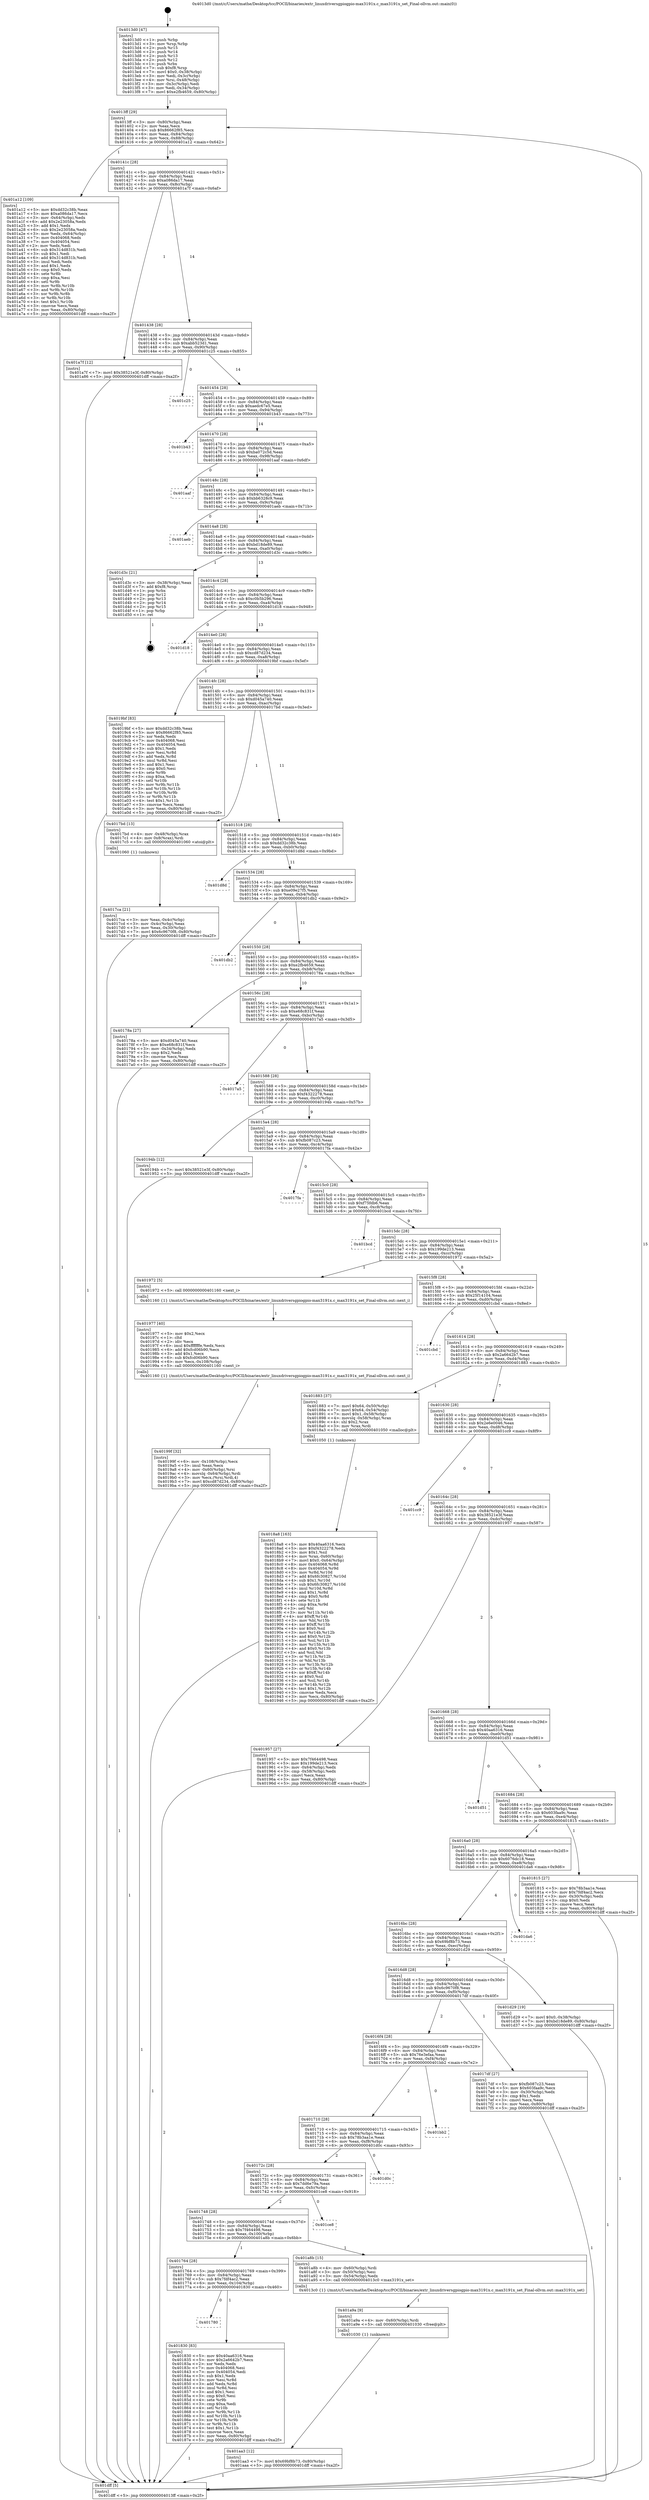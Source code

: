 digraph "0x4013d0" {
  label = "0x4013d0 (/mnt/c/Users/mathe/Desktop/tcc/POCII/binaries/extr_linuxdriversgpiogpio-max3191x.c_max3191x_set_Final-ollvm.out::main(0))"
  labelloc = "t"
  node[shape=record]

  Entry [label="",width=0.3,height=0.3,shape=circle,fillcolor=black,style=filled]
  "0x4013ff" [label="{
     0x4013ff [29]\l
     | [instrs]\l
     &nbsp;&nbsp;0x4013ff \<+3\>: mov -0x80(%rbp),%eax\l
     &nbsp;&nbsp;0x401402 \<+2\>: mov %eax,%ecx\l
     &nbsp;&nbsp;0x401404 \<+6\>: sub $0x86662f85,%ecx\l
     &nbsp;&nbsp;0x40140a \<+6\>: mov %eax,-0x84(%rbp)\l
     &nbsp;&nbsp;0x401410 \<+6\>: mov %ecx,-0x88(%rbp)\l
     &nbsp;&nbsp;0x401416 \<+6\>: je 0000000000401a12 \<main+0x642\>\l
  }"]
  "0x401a12" [label="{
     0x401a12 [109]\l
     | [instrs]\l
     &nbsp;&nbsp;0x401a12 \<+5\>: mov $0xdd32c38b,%eax\l
     &nbsp;&nbsp;0x401a17 \<+5\>: mov $0xa086da17,%ecx\l
     &nbsp;&nbsp;0x401a1c \<+3\>: mov -0x64(%rbp),%edx\l
     &nbsp;&nbsp;0x401a1f \<+6\>: add $0x2e23058a,%edx\l
     &nbsp;&nbsp;0x401a25 \<+3\>: add $0x1,%edx\l
     &nbsp;&nbsp;0x401a28 \<+6\>: sub $0x2e23058a,%edx\l
     &nbsp;&nbsp;0x401a2e \<+3\>: mov %edx,-0x64(%rbp)\l
     &nbsp;&nbsp;0x401a31 \<+7\>: mov 0x404068,%edx\l
     &nbsp;&nbsp;0x401a38 \<+7\>: mov 0x404054,%esi\l
     &nbsp;&nbsp;0x401a3f \<+2\>: mov %edx,%edi\l
     &nbsp;&nbsp;0x401a41 \<+6\>: sub $0x314d831b,%edi\l
     &nbsp;&nbsp;0x401a47 \<+3\>: sub $0x1,%edi\l
     &nbsp;&nbsp;0x401a4a \<+6\>: add $0x314d831b,%edi\l
     &nbsp;&nbsp;0x401a50 \<+3\>: imul %edi,%edx\l
     &nbsp;&nbsp;0x401a53 \<+3\>: and $0x1,%edx\l
     &nbsp;&nbsp;0x401a56 \<+3\>: cmp $0x0,%edx\l
     &nbsp;&nbsp;0x401a59 \<+4\>: sete %r8b\l
     &nbsp;&nbsp;0x401a5d \<+3\>: cmp $0xa,%esi\l
     &nbsp;&nbsp;0x401a60 \<+4\>: setl %r9b\l
     &nbsp;&nbsp;0x401a64 \<+3\>: mov %r8b,%r10b\l
     &nbsp;&nbsp;0x401a67 \<+3\>: and %r9b,%r10b\l
     &nbsp;&nbsp;0x401a6a \<+3\>: xor %r9b,%r8b\l
     &nbsp;&nbsp;0x401a6d \<+3\>: or %r8b,%r10b\l
     &nbsp;&nbsp;0x401a70 \<+4\>: test $0x1,%r10b\l
     &nbsp;&nbsp;0x401a74 \<+3\>: cmovne %ecx,%eax\l
     &nbsp;&nbsp;0x401a77 \<+3\>: mov %eax,-0x80(%rbp)\l
     &nbsp;&nbsp;0x401a7a \<+5\>: jmp 0000000000401dff \<main+0xa2f\>\l
  }"]
  "0x40141c" [label="{
     0x40141c [28]\l
     | [instrs]\l
     &nbsp;&nbsp;0x40141c \<+5\>: jmp 0000000000401421 \<main+0x51\>\l
     &nbsp;&nbsp;0x401421 \<+6\>: mov -0x84(%rbp),%eax\l
     &nbsp;&nbsp;0x401427 \<+5\>: sub $0xa086da17,%eax\l
     &nbsp;&nbsp;0x40142c \<+6\>: mov %eax,-0x8c(%rbp)\l
     &nbsp;&nbsp;0x401432 \<+6\>: je 0000000000401a7f \<main+0x6af\>\l
  }"]
  Exit [label="",width=0.3,height=0.3,shape=circle,fillcolor=black,style=filled,peripheries=2]
  "0x401a7f" [label="{
     0x401a7f [12]\l
     | [instrs]\l
     &nbsp;&nbsp;0x401a7f \<+7\>: movl $0x38521e3f,-0x80(%rbp)\l
     &nbsp;&nbsp;0x401a86 \<+5\>: jmp 0000000000401dff \<main+0xa2f\>\l
  }"]
  "0x401438" [label="{
     0x401438 [28]\l
     | [instrs]\l
     &nbsp;&nbsp;0x401438 \<+5\>: jmp 000000000040143d \<main+0x6d\>\l
     &nbsp;&nbsp;0x40143d \<+6\>: mov -0x84(%rbp),%eax\l
     &nbsp;&nbsp;0x401443 \<+5\>: sub $0xabb523d1,%eax\l
     &nbsp;&nbsp;0x401448 \<+6\>: mov %eax,-0x90(%rbp)\l
     &nbsp;&nbsp;0x40144e \<+6\>: je 0000000000401c25 \<main+0x855\>\l
  }"]
  "0x401aa3" [label="{
     0x401aa3 [12]\l
     | [instrs]\l
     &nbsp;&nbsp;0x401aa3 \<+7\>: movl $0x69bf8b73,-0x80(%rbp)\l
     &nbsp;&nbsp;0x401aaa \<+5\>: jmp 0000000000401dff \<main+0xa2f\>\l
  }"]
  "0x401c25" [label="{
     0x401c25\l
  }", style=dashed]
  "0x401454" [label="{
     0x401454 [28]\l
     | [instrs]\l
     &nbsp;&nbsp;0x401454 \<+5\>: jmp 0000000000401459 \<main+0x89\>\l
     &nbsp;&nbsp;0x401459 \<+6\>: mov -0x84(%rbp),%eax\l
     &nbsp;&nbsp;0x40145f \<+5\>: sub $0xaedc67e5,%eax\l
     &nbsp;&nbsp;0x401464 \<+6\>: mov %eax,-0x94(%rbp)\l
     &nbsp;&nbsp;0x40146a \<+6\>: je 0000000000401b43 \<main+0x773\>\l
  }"]
  "0x401a9a" [label="{
     0x401a9a [9]\l
     | [instrs]\l
     &nbsp;&nbsp;0x401a9a \<+4\>: mov -0x60(%rbp),%rdi\l
     &nbsp;&nbsp;0x401a9e \<+5\>: call 0000000000401030 \<free@plt\>\l
     | [calls]\l
     &nbsp;&nbsp;0x401030 \{1\} (unknown)\l
  }"]
  "0x401b43" [label="{
     0x401b43\l
  }", style=dashed]
  "0x401470" [label="{
     0x401470 [28]\l
     | [instrs]\l
     &nbsp;&nbsp;0x401470 \<+5\>: jmp 0000000000401475 \<main+0xa5\>\l
     &nbsp;&nbsp;0x401475 \<+6\>: mov -0x84(%rbp),%eax\l
     &nbsp;&nbsp;0x40147b \<+5\>: sub $0xba072c5d,%eax\l
     &nbsp;&nbsp;0x401480 \<+6\>: mov %eax,-0x98(%rbp)\l
     &nbsp;&nbsp;0x401486 \<+6\>: je 0000000000401aaf \<main+0x6df\>\l
  }"]
  "0x40199f" [label="{
     0x40199f [32]\l
     | [instrs]\l
     &nbsp;&nbsp;0x40199f \<+6\>: mov -0x108(%rbp),%ecx\l
     &nbsp;&nbsp;0x4019a5 \<+3\>: imul %eax,%ecx\l
     &nbsp;&nbsp;0x4019a8 \<+4\>: mov -0x60(%rbp),%rsi\l
     &nbsp;&nbsp;0x4019ac \<+4\>: movslq -0x64(%rbp),%rdi\l
     &nbsp;&nbsp;0x4019b0 \<+3\>: mov %ecx,(%rsi,%rdi,4)\l
     &nbsp;&nbsp;0x4019b3 \<+7\>: movl $0xcd87d234,-0x80(%rbp)\l
     &nbsp;&nbsp;0x4019ba \<+5\>: jmp 0000000000401dff \<main+0xa2f\>\l
  }"]
  "0x401aaf" [label="{
     0x401aaf\l
  }", style=dashed]
  "0x40148c" [label="{
     0x40148c [28]\l
     | [instrs]\l
     &nbsp;&nbsp;0x40148c \<+5\>: jmp 0000000000401491 \<main+0xc1\>\l
     &nbsp;&nbsp;0x401491 \<+6\>: mov -0x84(%rbp),%eax\l
     &nbsp;&nbsp;0x401497 \<+5\>: sub $0xbb6328c9,%eax\l
     &nbsp;&nbsp;0x40149c \<+6\>: mov %eax,-0x9c(%rbp)\l
     &nbsp;&nbsp;0x4014a2 \<+6\>: je 0000000000401aeb \<main+0x71b\>\l
  }"]
  "0x401977" [label="{
     0x401977 [40]\l
     | [instrs]\l
     &nbsp;&nbsp;0x401977 \<+5\>: mov $0x2,%ecx\l
     &nbsp;&nbsp;0x40197c \<+1\>: cltd\l
     &nbsp;&nbsp;0x40197d \<+2\>: idiv %ecx\l
     &nbsp;&nbsp;0x40197f \<+6\>: imul $0xfffffffe,%edx,%ecx\l
     &nbsp;&nbsp;0x401985 \<+6\>: add $0xfcd06b90,%ecx\l
     &nbsp;&nbsp;0x40198b \<+3\>: add $0x1,%ecx\l
     &nbsp;&nbsp;0x40198e \<+6\>: sub $0xfcd06b90,%ecx\l
     &nbsp;&nbsp;0x401994 \<+6\>: mov %ecx,-0x108(%rbp)\l
     &nbsp;&nbsp;0x40199a \<+5\>: call 0000000000401160 \<next_i\>\l
     | [calls]\l
     &nbsp;&nbsp;0x401160 \{1\} (/mnt/c/Users/mathe/Desktop/tcc/POCII/binaries/extr_linuxdriversgpiogpio-max3191x.c_max3191x_set_Final-ollvm.out::next_i)\l
  }"]
  "0x401aeb" [label="{
     0x401aeb\l
  }", style=dashed]
  "0x4014a8" [label="{
     0x4014a8 [28]\l
     | [instrs]\l
     &nbsp;&nbsp;0x4014a8 \<+5\>: jmp 00000000004014ad \<main+0xdd\>\l
     &nbsp;&nbsp;0x4014ad \<+6\>: mov -0x84(%rbp),%eax\l
     &nbsp;&nbsp;0x4014b3 \<+5\>: sub $0xbd18de89,%eax\l
     &nbsp;&nbsp;0x4014b8 \<+6\>: mov %eax,-0xa0(%rbp)\l
     &nbsp;&nbsp;0x4014be \<+6\>: je 0000000000401d3c \<main+0x96c\>\l
  }"]
  "0x4018a8" [label="{
     0x4018a8 [163]\l
     | [instrs]\l
     &nbsp;&nbsp;0x4018a8 \<+5\>: mov $0x40aa6316,%ecx\l
     &nbsp;&nbsp;0x4018ad \<+5\>: mov $0xf4322278,%edx\l
     &nbsp;&nbsp;0x4018b2 \<+3\>: mov $0x1,%sil\l
     &nbsp;&nbsp;0x4018b5 \<+4\>: mov %rax,-0x60(%rbp)\l
     &nbsp;&nbsp;0x4018b9 \<+7\>: movl $0x0,-0x64(%rbp)\l
     &nbsp;&nbsp;0x4018c0 \<+8\>: mov 0x404068,%r8d\l
     &nbsp;&nbsp;0x4018c8 \<+8\>: mov 0x404054,%r9d\l
     &nbsp;&nbsp;0x4018d0 \<+3\>: mov %r8d,%r10d\l
     &nbsp;&nbsp;0x4018d3 \<+7\>: add $0x6fc30827,%r10d\l
     &nbsp;&nbsp;0x4018da \<+4\>: sub $0x1,%r10d\l
     &nbsp;&nbsp;0x4018de \<+7\>: sub $0x6fc30827,%r10d\l
     &nbsp;&nbsp;0x4018e5 \<+4\>: imul %r10d,%r8d\l
     &nbsp;&nbsp;0x4018e9 \<+4\>: and $0x1,%r8d\l
     &nbsp;&nbsp;0x4018ed \<+4\>: cmp $0x0,%r8d\l
     &nbsp;&nbsp;0x4018f1 \<+4\>: sete %r11b\l
     &nbsp;&nbsp;0x4018f5 \<+4\>: cmp $0xa,%r9d\l
     &nbsp;&nbsp;0x4018f9 \<+3\>: setl %bl\l
     &nbsp;&nbsp;0x4018fc \<+3\>: mov %r11b,%r14b\l
     &nbsp;&nbsp;0x4018ff \<+4\>: xor $0xff,%r14b\l
     &nbsp;&nbsp;0x401903 \<+3\>: mov %bl,%r15b\l
     &nbsp;&nbsp;0x401906 \<+4\>: xor $0xff,%r15b\l
     &nbsp;&nbsp;0x40190a \<+4\>: xor $0x0,%sil\l
     &nbsp;&nbsp;0x40190e \<+3\>: mov %r14b,%r12b\l
     &nbsp;&nbsp;0x401911 \<+4\>: and $0x0,%r12b\l
     &nbsp;&nbsp;0x401915 \<+3\>: and %sil,%r11b\l
     &nbsp;&nbsp;0x401918 \<+3\>: mov %r15b,%r13b\l
     &nbsp;&nbsp;0x40191b \<+4\>: and $0x0,%r13b\l
     &nbsp;&nbsp;0x40191f \<+3\>: and %sil,%bl\l
     &nbsp;&nbsp;0x401922 \<+3\>: or %r11b,%r12b\l
     &nbsp;&nbsp;0x401925 \<+3\>: or %bl,%r13b\l
     &nbsp;&nbsp;0x401928 \<+3\>: xor %r13b,%r12b\l
     &nbsp;&nbsp;0x40192b \<+3\>: or %r15b,%r14b\l
     &nbsp;&nbsp;0x40192e \<+4\>: xor $0xff,%r14b\l
     &nbsp;&nbsp;0x401932 \<+4\>: or $0x0,%sil\l
     &nbsp;&nbsp;0x401936 \<+3\>: and %sil,%r14b\l
     &nbsp;&nbsp;0x401939 \<+3\>: or %r14b,%r12b\l
     &nbsp;&nbsp;0x40193c \<+4\>: test $0x1,%r12b\l
     &nbsp;&nbsp;0x401940 \<+3\>: cmovne %edx,%ecx\l
     &nbsp;&nbsp;0x401943 \<+3\>: mov %ecx,-0x80(%rbp)\l
     &nbsp;&nbsp;0x401946 \<+5\>: jmp 0000000000401dff \<main+0xa2f\>\l
  }"]
  "0x401d3c" [label="{
     0x401d3c [21]\l
     | [instrs]\l
     &nbsp;&nbsp;0x401d3c \<+3\>: mov -0x38(%rbp),%eax\l
     &nbsp;&nbsp;0x401d3f \<+7\>: add $0xf8,%rsp\l
     &nbsp;&nbsp;0x401d46 \<+1\>: pop %rbx\l
     &nbsp;&nbsp;0x401d47 \<+2\>: pop %r12\l
     &nbsp;&nbsp;0x401d49 \<+2\>: pop %r13\l
     &nbsp;&nbsp;0x401d4b \<+2\>: pop %r14\l
     &nbsp;&nbsp;0x401d4d \<+2\>: pop %r15\l
     &nbsp;&nbsp;0x401d4f \<+1\>: pop %rbp\l
     &nbsp;&nbsp;0x401d50 \<+1\>: ret\l
  }"]
  "0x4014c4" [label="{
     0x4014c4 [28]\l
     | [instrs]\l
     &nbsp;&nbsp;0x4014c4 \<+5\>: jmp 00000000004014c9 \<main+0xf9\>\l
     &nbsp;&nbsp;0x4014c9 \<+6\>: mov -0x84(%rbp),%eax\l
     &nbsp;&nbsp;0x4014cf \<+5\>: sub $0xc0b5b296,%eax\l
     &nbsp;&nbsp;0x4014d4 \<+6\>: mov %eax,-0xa4(%rbp)\l
     &nbsp;&nbsp;0x4014da \<+6\>: je 0000000000401d18 \<main+0x948\>\l
  }"]
  "0x401780" [label="{
     0x401780\l
  }", style=dashed]
  "0x401d18" [label="{
     0x401d18\l
  }", style=dashed]
  "0x4014e0" [label="{
     0x4014e0 [28]\l
     | [instrs]\l
     &nbsp;&nbsp;0x4014e0 \<+5\>: jmp 00000000004014e5 \<main+0x115\>\l
     &nbsp;&nbsp;0x4014e5 \<+6\>: mov -0x84(%rbp),%eax\l
     &nbsp;&nbsp;0x4014eb \<+5\>: sub $0xcd87d234,%eax\l
     &nbsp;&nbsp;0x4014f0 \<+6\>: mov %eax,-0xa8(%rbp)\l
     &nbsp;&nbsp;0x4014f6 \<+6\>: je 00000000004019bf \<main+0x5ef\>\l
  }"]
  "0x401830" [label="{
     0x401830 [83]\l
     | [instrs]\l
     &nbsp;&nbsp;0x401830 \<+5\>: mov $0x40aa6316,%eax\l
     &nbsp;&nbsp;0x401835 \<+5\>: mov $0x2a6642b7,%ecx\l
     &nbsp;&nbsp;0x40183a \<+2\>: xor %edx,%edx\l
     &nbsp;&nbsp;0x40183c \<+7\>: mov 0x404068,%esi\l
     &nbsp;&nbsp;0x401843 \<+7\>: mov 0x404054,%edi\l
     &nbsp;&nbsp;0x40184a \<+3\>: sub $0x1,%edx\l
     &nbsp;&nbsp;0x40184d \<+3\>: mov %esi,%r8d\l
     &nbsp;&nbsp;0x401850 \<+3\>: add %edx,%r8d\l
     &nbsp;&nbsp;0x401853 \<+4\>: imul %r8d,%esi\l
     &nbsp;&nbsp;0x401857 \<+3\>: and $0x1,%esi\l
     &nbsp;&nbsp;0x40185a \<+3\>: cmp $0x0,%esi\l
     &nbsp;&nbsp;0x40185d \<+4\>: sete %r9b\l
     &nbsp;&nbsp;0x401861 \<+3\>: cmp $0xa,%edi\l
     &nbsp;&nbsp;0x401864 \<+4\>: setl %r10b\l
     &nbsp;&nbsp;0x401868 \<+3\>: mov %r9b,%r11b\l
     &nbsp;&nbsp;0x40186b \<+3\>: and %r10b,%r11b\l
     &nbsp;&nbsp;0x40186e \<+3\>: xor %r10b,%r9b\l
     &nbsp;&nbsp;0x401871 \<+3\>: or %r9b,%r11b\l
     &nbsp;&nbsp;0x401874 \<+4\>: test $0x1,%r11b\l
     &nbsp;&nbsp;0x401878 \<+3\>: cmovne %ecx,%eax\l
     &nbsp;&nbsp;0x40187b \<+3\>: mov %eax,-0x80(%rbp)\l
     &nbsp;&nbsp;0x40187e \<+5\>: jmp 0000000000401dff \<main+0xa2f\>\l
  }"]
  "0x4019bf" [label="{
     0x4019bf [83]\l
     | [instrs]\l
     &nbsp;&nbsp;0x4019bf \<+5\>: mov $0xdd32c38b,%eax\l
     &nbsp;&nbsp;0x4019c4 \<+5\>: mov $0x86662f85,%ecx\l
     &nbsp;&nbsp;0x4019c9 \<+2\>: xor %edx,%edx\l
     &nbsp;&nbsp;0x4019cb \<+7\>: mov 0x404068,%esi\l
     &nbsp;&nbsp;0x4019d2 \<+7\>: mov 0x404054,%edi\l
     &nbsp;&nbsp;0x4019d9 \<+3\>: sub $0x1,%edx\l
     &nbsp;&nbsp;0x4019dc \<+3\>: mov %esi,%r8d\l
     &nbsp;&nbsp;0x4019df \<+3\>: add %edx,%r8d\l
     &nbsp;&nbsp;0x4019e2 \<+4\>: imul %r8d,%esi\l
     &nbsp;&nbsp;0x4019e6 \<+3\>: and $0x1,%esi\l
     &nbsp;&nbsp;0x4019e9 \<+3\>: cmp $0x0,%esi\l
     &nbsp;&nbsp;0x4019ec \<+4\>: sete %r9b\l
     &nbsp;&nbsp;0x4019f0 \<+3\>: cmp $0xa,%edi\l
     &nbsp;&nbsp;0x4019f3 \<+4\>: setl %r10b\l
     &nbsp;&nbsp;0x4019f7 \<+3\>: mov %r9b,%r11b\l
     &nbsp;&nbsp;0x4019fa \<+3\>: and %r10b,%r11b\l
     &nbsp;&nbsp;0x4019fd \<+3\>: xor %r10b,%r9b\l
     &nbsp;&nbsp;0x401a00 \<+3\>: or %r9b,%r11b\l
     &nbsp;&nbsp;0x401a03 \<+4\>: test $0x1,%r11b\l
     &nbsp;&nbsp;0x401a07 \<+3\>: cmovne %ecx,%eax\l
     &nbsp;&nbsp;0x401a0a \<+3\>: mov %eax,-0x80(%rbp)\l
     &nbsp;&nbsp;0x401a0d \<+5\>: jmp 0000000000401dff \<main+0xa2f\>\l
  }"]
  "0x4014fc" [label="{
     0x4014fc [28]\l
     | [instrs]\l
     &nbsp;&nbsp;0x4014fc \<+5\>: jmp 0000000000401501 \<main+0x131\>\l
     &nbsp;&nbsp;0x401501 \<+6\>: mov -0x84(%rbp),%eax\l
     &nbsp;&nbsp;0x401507 \<+5\>: sub $0xd045a740,%eax\l
     &nbsp;&nbsp;0x40150c \<+6\>: mov %eax,-0xac(%rbp)\l
     &nbsp;&nbsp;0x401512 \<+6\>: je 00000000004017bd \<main+0x3ed\>\l
  }"]
  "0x401764" [label="{
     0x401764 [28]\l
     | [instrs]\l
     &nbsp;&nbsp;0x401764 \<+5\>: jmp 0000000000401769 \<main+0x399\>\l
     &nbsp;&nbsp;0x401769 \<+6\>: mov -0x84(%rbp),%eax\l
     &nbsp;&nbsp;0x40176f \<+5\>: sub $0x7fdf4ac2,%eax\l
     &nbsp;&nbsp;0x401774 \<+6\>: mov %eax,-0x104(%rbp)\l
     &nbsp;&nbsp;0x40177a \<+6\>: je 0000000000401830 \<main+0x460\>\l
  }"]
  "0x4017bd" [label="{
     0x4017bd [13]\l
     | [instrs]\l
     &nbsp;&nbsp;0x4017bd \<+4\>: mov -0x48(%rbp),%rax\l
     &nbsp;&nbsp;0x4017c1 \<+4\>: mov 0x8(%rax),%rdi\l
     &nbsp;&nbsp;0x4017c5 \<+5\>: call 0000000000401060 \<atoi@plt\>\l
     | [calls]\l
     &nbsp;&nbsp;0x401060 \{1\} (unknown)\l
  }"]
  "0x401518" [label="{
     0x401518 [28]\l
     | [instrs]\l
     &nbsp;&nbsp;0x401518 \<+5\>: jmp 000000000040151d \<main+0x14d\>\l
     &nbsp;&nbsp;0x40151d \<+6\>: mov -0x84(%rbp),%eax\l
     &nbsp;&nbsp;0x401523 \<+5\>: sub $0xdd32c38b,%eax\l
     &nbsp;&nbsp;0x401528 \<+6\>: mov %eax,-0xb0(%rbp)\l
     &nbsp;&nbsp;0x40152e \<+6\>: je 0000000000401d8d \<main+0x9bd\>\l
  }"]
  "0x401a8b" [label="{
     0x401a8b [15]\l
     | [instrs]\l
     &nbsp;&nbsp;0x401a8b \<+4\>: mov -0x60(%rbp),%rdi\l
     &nbsp;&nbsp;0x401a8f \<+3\>: mov -0x50(%rbp),%esi\l
     &nbsp;&nbsp;0x401a92 \<+3\>: mov -0x54(%rbp),%edx\l
     &nbsp;&nbsp;0x401a95 \<+5\>: call 00000000004013c0 \<max3191x_set\>\l
     | [calls]\l
     &nbsp;&nbsp;0x4013c0 \{1\} (/mnt/c/Users/mathe/Desktop/tcc/POCII/binaries/extr_linuxdriversgpiogpio-max3191x.c_max3191x_set_Final-ollvm.out::max3191x_set)\l
  }"]
  "0x401d8d" [label="{
     0x401d8d\l
  }", style=dashed]
  "0x401534" [label="{
     0x401534 [28]\l
     | [instrs]\l
     &nbsp;&nbsp;0x401534 \<+5\>: jmp 0000000000401539 \<main+0x169\>\l
     &nbsp;&nbsp;0x401539 \<+6\>: mov -0x84(%rbp),%eax\l
     &nbsp;&nbsp;0x40153f \<+5\>: sub $0xe09e27f5,%eax\l
     &nbsp;&nbsp;0x401544 \<+6\>: mov %eax,-0xb4(%rbp)\l
     &nbsp;&nbsp;0x40154a \<+6\>: je 0000000000401db2 \<main+0x9e2\>\l
  }"]
  "0x401748" [label="{
     0x401748 [28]\l
     | [instrs]\l
     &nbsp;&nbsp;0x401748 \<+5\>: jmp 000000000040174d \<main+0x37d\>\l
     &nbsp;&nbsp;0x40174d \<+6\>: mov -0x84(%rbp),%eax\l
     &nbsp;&nbsp;0x401753 \<+5\>: sub $0x7f464498,%eax\l
     &nbsp;&nbsp;0x401758 \<+6\>: mov %eax,-0x100(%rbp)\l
     &nbsp;&nbsp;0x40175e \<+6\>: je 0000000000401a8b \<main+0x6bb\>\l
  }"]
  "0x401db2" [label="{
     0x401db2\l
  }", style=dashed]
  "0x401550" [label="{
     0x401550 [28]\l
     | [instrs]\l
     &nbsp;&nbsp;0x401550 \<+5\>: jmp 0000000000401555 \<main+0x185\>\l
     &nbsp;&nbsp;0x401555 \<+6\>: mov -0x84(%rbp),%eax\l
     &nbsp;&nbsp;0x40155b \<+5\>: sub $0xe2fb4659,%eax\l
     &nbsp;&nbsp;0x401560 \<+6\>: mov %eax,-0xb8(%rbp)\l
     &nbsp;&nbsp;0x401566 \<+6\>: je 000000000040178a \<main+0x3ba\>\l
  }"]
  "0x401ce8" [label="{
     0x401ce8\l
  }", style=dashed]
  "0x40178a" [label="{
     0x40178a [27]\l
     | [instrs]\l
     &nbsp;&nbsp;0x40178a \<+5\>: mov $0xd045a740,%eax\l
     &nbsp;&nbsp;0x40178f \<+5\>: mov $0xe68c831f,%ecx\l
     &nbsp;&nbsp;0x401794 \<+3\>: mov -0x34(%rbp),%edx\l
     &nbsp;&nbsp;0x401797 \<+3\>: cmp $0x2,%edx\l
     &nbsp;&nbsp;0x40179a \<+3\>: cmovne %ecx,%eax\l
     &nbsp;&nbsp;0x40179d \<+3\>: mov %eax,-0x80(%rbp)\l
     &nbsp;&nbsp;0x4017a0 \<+5\>: jmp 0000000000401dff \<main+0xa2f\>\l
  }"]
  "0x40156c" [label="{
     0x40156c [28]\l
     | [instrs]\l
     &nbsp;&nbsp;0x40156c \<+5\>: jmp 0000000000401571 \<main+0x1a1\>\l
     &nbsp;&nbsp;0x401571 \<+6\>: mov -0x84(%rbp),%eax\l
     &nbsp;&nbsp;0x401577 \<+5\>: sub $0xe68c831f,%eax\l
     &nbsp;&nbsp;0x40157c \<+6\>: mov %eax,-0xbc(%rbp)\l
     &nbsp;&nbsp;0x401582 \<+6\>: je 00000000004017a5 \<main+0x3d5\>\l
  }"]
  "0x401dff" [label="{
     0x401dff [5]\l
     | [instrs]\l
     &nbsp;&nbsp;0x401dff \<+5\>: jmp 00000000004013ff \<main+0x2f\>\l
  }"]
  "0x4013d0" [label="{
     0x4013d0 [47]\l
     | [instrs]\l
     &nbsp;&nbsp;0x4013d0 \<+1\>: push %rbp\l
     &nbsp;&nbsp;0x4013d1 \<+3\>: mov %rsp,%rbp\l
     &nbsp;&nbsp;0x4013d4 \<+2\>: push %r15\l
     &nbsp;&nbsp;0x4013d6 \<+2\>: push %r14\l
     &nbsp;&nbsp;0x4013d8 \<+2\>: push %r13\l
     &nbsp;&nbsp;0x4013da \<+2\>: push %r12\l
     &nbsp;&nbsp;0x4013dc \<+1\>: push %rbx\l
     &nbsp;&nbsp;0x4013dd \<+7\>: sub $0xf8,%rsp\l
     &nbsp;&nbsp;0x4013e4 \<+7\>: movl $0x0,-0x38(%rbp)\l
     &nbsp;&nbsp;0x4013eb \<+3\>: mov %edi,-0x3c(%rbp)\l
     &nbsp;&nbsp;0x4013ee \<+4\>: mov %rsi,-0x48(%rbp)\l
     &nbsp;&nbsp;0x4013f2 \<+3\>: mov -0x3c(%rbp),%edi\l
     &nbsp;&nbsp;0x4013f5 \<+3\>: mov %edi,-0x34(%rbp)\l
     &nbsp;&nbsp;0x4013f8 \<+7\>: movl $0xe2fb4659,-0x80(%rbp)\l
  }"]
  "0x4017ca" [label="{
     0x4017ca [21]\l
     | [instrs]\l
     &nbsp;&nbsp;0x4017ca \<+3\>: mov %eax,-0x4c(%rbp)\l
     &nbsp;&nbsp;0x4017cd \<+3\>: mov -0x4c(%rbp),%eax\l
     &nbsp;&nbsp;0x4017d0 \<+3\>: mov %eax,-0x30(%rbp)\l
     &nbsp;&nbsp;0x4017d3 \<+7\>: movl $0x6c9670f8,-0x80(%rbp)\l
     &nbsp;&nbsp;0x4017da \<+5\>: jmp 0000000000401dff \<main+0xa2f\>\l
  }"]
  "0x40172c" [label="{
     0x40172c [28]\l
     | [instrs]\l
     &nbsp;&nbsp;0x40172c \<+5\>: jmp 0000000000401731 \<main+0x361\>\l
     &nbsp;&nbsp;0x401731 \<+6\>: mov -0x84(%rbp),%eax\l
     &nbsp;&nbsp;0x401737 \<+5\>: sub $0x7dd6e79a,%eax\l
     &nbsp;&nbsp;0x40173c \<+6\>: mov %eax,-0xfc(%rbp)\l
     &nbsp;&nbsp;0x401742 \<+6\>: je 0000000000401ce8 \<main+0x918\>\l
  }"]
  "0x4017a5" [label="{
     0x4017a5\l
  }", style=dashed]
  "0x401588" [label="{
     0x401588 [28]\l
     | [instrs]\l
     &nbsp;&nbsp;0x401588 \<+5\>: jmp 000000000040158d \<main+0x1bd\>\l
     &nbsp;&nbsp;0x40158d \<+6\>: mov -0x84(%rbp),%eax\l
     &nbsp;&nbsp;0x401593 \<+5\>: sub $0xf4322278,%eax\l
     &nbsp;&nbsp;0x401598 \<+6\>: mov %eax,-0xc0(%rbp)\l
     &nbsp;&nbsp;0x40159e \<+6\>: je 000000000040194b \<main+0x57b\>\l
  }"]
  "0x401d0c" [label="{
     0x401d0c\l
  }", style=dashed]
  "0x40194b" [label="{
     0x40194b [12]\l
     | [instrs]\l
     &nbsp;&nbsp;0x40194b \<+7\>: movl $0x38521e3f,-0x80(%rbp)\l
     &nbsp;&nbsp;0x401952 \<+5\>: jmp 0000000000401dff \<main+0xa2f\>\l
  }"]
  "0x4015a4" [label="{
     0x4015a4 [28]\l
     | [instrs]\l
     &nbsp;&nbsp;0x4015a4 \<+5\>: jmp 00000000004015a9 \<main+0x1d9\>\l
     &nbsp;&nbsp;0x4015a9 \<+6\>: mov -0x84(%rbp),%eax\l
     &nbsp;&nbsp;0x4015af \<+5\>: sub $0xfb087c23,%eax\l
     &nbsp;&nbsp;0x4015b4 \<+6\>: mov %eax,-0xc4(%rbp)\l
     &nbsp;&nbsp;0x4015ba \<+6\>: je 00000000004017fa \<main+0x42a\>\l
  }"]
  "0x401710" [label="{
     0x401710 [28]\l
     | [instrs]\l
     &nbsp;&nbsp;0x401710 \<+5\>: jmp 0000000000401715 \<main+0x345\>\l
     &nbsp;&nbsp;0x401715 \<+6\>: mov -0x84(%rbp),%eax\l
     &nbsp;&nbsp;0x40171b \<+5\>: sub $0x78b3aa1e,%eax\l
     &nbsp;&nbsp;0x401720 \<+6\>: mov %eax,-0xf8(%rbp)\l
     &nbsp;&nbsp;0x401726 \<+6\>: je 0000000000401d0c \<main+0x93c\>\l
  }"]
  "0x4017fa" [label="{
     0x4017fa\l
  }", style=dashed]
  "0x4015c0" [label="{
     0x4015c0 [28]\l
     | [instrs]\l
     &nbsp;&nbsp;0x4015c0 \<+5\>: jmp 00000000004015c5 \<main+0x1f5\>\l
     &nbsp;&nbsp;0x4015c5 \<+6\>: mov -0x84(%rbp),%eax\l
     &nbsp;&nbsp;0x4015cb \<+5\>: sub $0xf75fdb6,%eax\l
     &nbsp;&nbsp;0x4015d0 \<+6\>: mov %eax,-0xc8(%rbp)\l
     &nbsp;&nbsp;0x4015d6 \<+6\>: je 0000000000401bcd \<main+0x7fd\>\l
  }"]
  "0x401bb2" [label="{
     0x401bb2\l
  }", style=dashed]
  "0x401bcd" [label="{
     0x401bcd\l
  }", style=dashed]
  "0x4015dc" [label="{
     0x4015dc [28]\l
     | [instrs]\l
     &nbsp;&nbsp;0x4015dc \<+5\>: jmp 00000000004015e1 \<main+0x211\>\l
     &nbsp;&nbsp;0x4015e1 \<+6\>: mov -0x84(%rbp),%eax\l
     &nbsp;&nbsp;0x4015e7 \<+5\>: sub $0x199de213,%eax\l
     &nbsp;&nbsp;0x4015ec \<+6\>: mov %eax,-0xcc(%rbp)\l
     &nbsp;&nbsp;0x4015f2 \<+6\>: je 0000000000401972 \<main+0x5a2\>\l
  }"]
  "0x4016f4" [label="{
     0x4016f4 [28]\l
     | [instrs]\l
     &nbsp;&nbsp;0x4016f4 \<+5\>: jmp 00000000004016f9 \<main+0x329\>\l
     &nbsp;&nbsp;0x4016f9 \<+6\>: mov -0x84(%rbp),%eax\l
     &nbsp;&nbsp;0x4016ff \<+5\>: sub $0x76e3efaa,%eax\l
     &nbsp;&nbsp;0x401704 \<+6\>: mov %eax,-0xf4(%rbp)\l
     &nbsp;&nbsp;0x40170a \<+6\>: je 0000000000401bb2 \<main+0x7e2\>\l
  }"]
  "0x401972" [label="{
     0x401972 [5]\l
     | [instrs]\l
     &nbsp;&nbsp;0x401972 \<+5\>: call 0000000000401160 \<next_i\>\l
     | [calls]\l
     &nbsp;&nbsp;0x401160 \{1\} (/mnt/c/Users/mathe/Desktop/tcc/POCII/binaries/extr_linuxdriversgpiogpio-max3191x.c_max3191x_set_Final-ollvm.out::next_i)\l
  }"]
  "0x4015f8" [label="{
     0x4015f8 [28]\l
     | [instrs]\l
     &nbsp;&nbsp;0x4015f8 \<+5\>: jmp 00000000004015fd \<main+0x22d\>\l
     &nbsp;&nbsp;0x4015fd \<+6\>: mov -0x84(%rbp),%eax\l
     &nbsp;&nbsp;0x401603 \<+5\>: sub $0x25f14104,%eax\l
     &nbsp;&nbsp;0x401608 \<+6\>: mov %eax,-0xd0(%rbp)\l
     &nbsp;&nbsp;0x40160e \<+6\>: je 0000000000401cbd \<main+0x8ed\>\l
  }"]
  "0x4017df" [label="{
     0x4017df [27]\l
     | [instrs]\l
     &nbsp;&nbsp;0x4017df \<+5\>: mov $0xfb087c23,%eax\l
     &nbsp;&nbsp;0x4017e4 \<+5\>: mov $0x603faa9c,%ecx\l
     &nbsp;&nbsp;0x4017e9 \<+3\>: mov -0x30(%rbp),%edx\l
     &nbsp;&nbsp;0x4017ec \<+3\>: cmp $0x1,%edx\l
     &nbsp;&nbsp;0x4017ef \<+3\>: cmovl %ecx,%eax\l
     &nbsp;&nbsp;0x4017f2 \<+3\>: mov %eax,-0x80(%rbp)\l
     &nbsp;&nbsp;0x4017f5 \<+5\>: jmp 0000000000401dff \<main+0xa2f\>\l
  }"]
  "0x401cbd" [label="{
     0x401cbd\l
  }", style=dashed]
  "0x401614" [label="{
     0x401614 [28]\l
     | [instrs]\l
     &nbsp;&nbsp;0x401614 \<+5\>: jmp 0000000000401619 \<main+0x249\>\l
     &nbsp;&nbsp;0x401619 \<+6\>: mov -0x84(%rbp),%eax\l
     &nbsp;&nbsp;0x40161f \<+5\>: sub $0x2a6642b7,%eax\l
     &nbsp;&nbsp;0x401624 \<+6\>: mov %eax,-0xd4(%rbp)\l
     &nbsp;&nbsp;0x40162a \<+6\>: je 0000000000401883 \<main+0x4b3\>\l
  }"]
  "0x4016d8" [label="{
     0x4016d8 [28]\l
     | [instrs]\l
     &nbsp;&nbsp;0x4016d8 \<+5\>: jmp 00000000004016dd \<main+0x30d\>\l
     &nbsp;&nbsp;0x4016dd \<+6\>: mov -0x84(%rbp),%eax\l
     &nbsp;&nbsp;0x4016e3 \<+5\>: sub $0x6c9670f8,%eax\l
     &nbsp;&nbsp;0x4016e8 \<+6\>: mov %eax,-0xf0(%rbp)\l
     &nbsp;&nbsp;0x4016ee \<+6\>: je 00000000004017df \<main+0x40f\>\l
  }"]
  "0x401883" [label="{
     0x401883 [37]\l
     | [instrs]\l
     &nbsp;&nbsp;0x401883 \<+7\>: movl $0x64,-0x50(%rbp)\l
     &nbsp;&nbsp;0x40188a \<+7\>: movl $0x64,-0x54(%rbp)\l
     &nbsp;&nbsp;0x401891 \<+7\>: movl $0x1,-0x58(%rbp)\l
     &nbsp;&nbsp;0x401898 \<+4\>: movslq -0x58(%rbp),%rax\l
     &nbsp;&nbsp;0x40189c \<+4\>: shl $0x2,%rax\l
     &nbsp;&nbsp;0x4018a0 \<+3\>: mov %rax,%rdi\l
     &nbsp;&nbsp;0x4018a3 \<+5\>: call 0000000000401050 \<malloc@plt\>\l
     | [calls]\l
     &nbsp;&nbsp;0x401050 \{1\} (unknown)\l
  }"]
  "0x401630" [label="{
     0x401630 [28]\l
     | [instrs]\l
     &nbsp;&nbsp;0x401630 \<+5\>: jmp 0000000000401635 \<main+0x265\>\l
     &nbsp;&nbsp;0x401635 \<+6\>: mov -0x84(%rbp),%eax\l
     &nbsp;&nbsp;0x40163b \<+5\>: sub $0x2e6e0046,%eax\l
     &nbsp;&nbsp;0x401640 \<+6\>: mov %eax,-0xd8(%rbp)\l
     &nbsp;&nbsp;0x401646 \<+6\>: je 0000000000401cc9 \<main+0x8f9\>\l
  }"]
  "0x401d29" [label="{
     0x401d29 [19]\l
     | [instrs]\l
     &nbsp;&nbsp;0x401d29 \<+7\>: movl $0x0,-0x38(%rbp)\l
     &nbsp;&nbsp;0x401d30 \<+7\>: movl $0xbd18de89,-0x80(%rbp)\l
     &nbsp;&nbsp;0x401d37 \<+5\>: jmp 0000000000401dff \<main+0xa2f\>\l
  }"]
  "0x401cc9" [label="{
     0x401cc9\l
  }", style=dashed]
  "0x40164c" [label="{
     0x40164c [28]\l
     | [instrs]\l
     &nbsp;&nbsp;0x40164c \<+5\>: jmp 0000000000401651 \<main+0x281\>\l
     &nbsp;&nbsp;0x401651 \<+6\>: mov -0x84(%rbp),%eax\l
     &nbsp;&nbsp;0x401657 \<+5\>: sub $0x38521e3f,%eax\l
     &nbsp;&nbsp;0x40165c \<+6\>: mov %eax,-0xdc(%rbp)\l
     &nbsp;&nbsp;0x401662 \<+6\>: je 0000000000401957 \<main+0x587\>\l
  }"]
  "0x4016bc" [label="{
     0x4016bc [28]\l
     | [instrs]\l
     &nbsp;&nbsp;0x4016bc \<+5\>: jmp 00000000004016c1 \<main+0x2f1\>\l
     &nbsp;&nbsp;0x4016c1 \<+6\>: mov -0x84(%rbp),%eax\l
     &nbsp;&nbsp;0x4016c7 \<+5\>: sub $0x69bf8b73,%eax\l
     &nbsp;&nbsp;0x4016cc \<+6\>: mov %eax,-0xec(%rbp)\l
     &nbsp;&nbsp;0x4016d2 \<+6\>: je 0000000000401d29 \<main+0x959\>\l
  }"]
  "0x401957" [label="{
     0x401957 [27]\l
     | [instrs]\l
     &nbsp;&nbsp;0x401957 \<+5\>: mov $0x7f464498,%eax\l
     &nbsp;&nbsp;0x40195c \<+5\>: mov $0x199de213,%ecx\l
     &nbsp;&nbsp;0x401961 \<+3\>: mov -0x64(%rbp),%edx\l
     &nbsp;&nbsp;0x401964 \<+3\>: cmp -0x58(%rbp),%edx\l
     &nbsp;&nbsp;0x401967 \<+3\>: cmovl %ecx,%eax\l
     &nbsp;&nbsp;0x40196a \<+3\>: mov %eax,-0x80(%rbp)\l
     &nbsp;&nbsp;0x40196d \<+5\>: jmp 0000000000401dff \<main+0xa2f\>\l
  }"]
  "0x401668" [label="{
     0x401668 [28]\l
     | [instrs]\l
     &nbsp;&nbsp;0x401668 \<+5\>: jmp 000000000040166d \<main+0x29d\>\l
     &nbsp;&nbsp;0x40166d \<+6\>: mov -0x84(%rbp),%eax\l
     &nbsp;&nbsp;0x401673 \<+5\>: sub $0x40aa6316,%eax\l
     &nbsp;&nbsp;0x401678 \<+6\>: mov %eax,-0xe0(%rbp)\l
     &nbsp;&nbsp;0x40167e \<+6\>: je 0000000000401d51 \<main+0x981\>\l
  }"]
  "0x401da6" [label="{
     0x401da6\l
  }", style=dashed]
  "0x401d51" [label="{
     0x401d51\l
  }", style=dashed]
  "0x401684" [label="{
     0x401684 [28]\l
     | [instrs]\l
     &nbsp;&nbsp;0x401684 \<+5\>: jmp 0000000000401689 \<main+0x2b9\>\l
     &nbsp;&nbsp;0x401689 \<+6\>: mov -0x84(%rbp),%eax\l
     &nbsp;&nbsp;0x40168f \<+5\>: sub $0x603faa9c,%eax\l
     &nbsp;&nbsp;0x401694 \<+6\>: mov %eax,-0xe4(%rbp)\l
     &nbsp;&nbsp;0x40169a \<+6\>: je 0000000000401815 \<main+0x445\>\l
  }"]
  "0x4016a0" [label="{
     0x4016a0 [28]\l
     | [instrs]\l
     &nbsp;&nbsp;0x4016a0 \<+5\>: jmp 00000000004016a5 \<main+0x2d5\>\l
     &nbsp;&nbsp;0x4016a5 \<+6\>: mov -0x84(%rbp),%eax\l
     &nbsp;&nbsp;0x4016ab \<+5\>: sub $0x6076dc18,%eax\l
     &nbsp;&nbsp;0x4016b0 \<+6\>: mov %eax,-0xe8(%rbp)\l
     &nbsp;&nbsp;0x4016b6 \<+6\>: je 0000000000401da6 \<main+0x9d6\>\l
  }"]
  "0x401815" [label="{
     0x401815 [27]\l
     | [instrs]\l
     &nbsp;&nbsp;0x401815 \<+5\>: mov $0x78b3aa1e,%eax\l
     &nbsp;&nbsp;0x40181a \<+5\>: mov $0x7fdf4ac2,%ecx\l
     &nbsp;&nbsp;0x40181f \<+3\>: mov -0x30(%rbp),%edx\l
     &nbsp;&nbsp;0x401822 \<+3\>: cmp $0x0,%edx\l
     &nbsp;&nbsp;0x401825 \<+3\>: cmove %ecx,%eax\l
     &nbsp;&nbsp;0x401828 \<+3\>: mov %eax,-0x80(%rbp)\l
     &nbsp;&nbsp;0x40182b \<+5\>: jmp 0000000000401dff \<main+0xa2f\>\l
  }"]
  Entry -> "0x4013d0" [label=" 1"]
  "0x4013ff" -> "0x401a12" [label=" 1"]
  "0x4013ff" -> "0x40141c" [label=" 15"]
  "0x401d3c" -> Exit [label=" 1"]
  "0x40141c" -> "0x401a7f" [label=" 1"]
  "0x40141c" -> "0x401438" [label=" 14"]
  "0x401d29" -> "0x401dff" [label=" 1"]
  "0x401438" -> "0x401c25" [label=" 0"]
  "0x401438" -> "0x401454" [label=" 14"]
  "0x401aa3" -> "0x401dff" [label=" 1"]
  "0x401454" -> "0x401b43" [label=" 0"]
  "0x401454" -> "0x401470" [label=" 14"]
  "0x401a9a" -> "0x401aa3" [label=" 1"]
  "0x401470" -> "0x401aaf" [label=" 0"]
  "0x401470" -> "0x40148c" [label=" 14"]
  "0x401a8b" -> "0x401a9a" [label=" 1"]
  "0x40148c" -> "0x401aeb" [label=" 0"]
  "0x40148c" -> "0x4014a8" [label=" 14"]
  "0x401a7f" -> "0x401dff" [label=" 1"]
  "0x4014a8" -> "0x401d3c" [label=" 1"]
  "0x4014a8" -> "0x4014c4" [label=" 13"]
  "0x401a12" -> "0x401dff" [label=" 1"]
  "0x4014c4" -> "0x401d18" [label=" 0"]
  "0x4014c4" -> "0x4014e0" [label=" 13"]
  "0x4019bf" -> "0x401dff" [label=" 1"]
  "0x4014e0" -> "0x4019bf" [label=" 1"]
  "0x4014e0" -> "0x4014fc" [label=" 12"]
  "0x40199f" -> "0x401dff" [label=" 1"]
  "0x4014fc" -> "0x4017bd" [label=" 1"]
  "0x4014fc" -> "0x401518" [label=" 11"]
  "0x401972" -> "0x401977" [label=" 1"]
  "0x401518" -> "0x401d8d" [label=" 0"]
  "0x401518" -> "0x401534" [label=" 11"]
  "0x401957" -> "0x401dff" [label=" 2"]
  "0x401534" -> "0x401db2" [label=" 0"]
  "0x401534" -> "0x401550" [label=" 11"]
  "0x4018a8" -> "0x401dff" [label=" 1"]
  "0x401550" -> "0x40178a" [label=" 1"]
  "0x401550" -> "0x40156c" [label=" 10"]
  "0x40178a" -> "0x401dff" [label=" 1"]
  "0x4013d0" -> "0x4013ff" [label=" 1"]
  "0x401dff" -> "0x4013ff" [label=" 15"]
  "0x4017bd" -> "0x4017ca" [label=" 1"]
  "0x4017ca" -> "0x401dff" [label=" 1"]
  "0x401883" -> "0x4018a8" [label=" 1"]
  "0x40156c" -> "0x4017a5" [label=" 0"]
  "0x40156c" -> "0x401588" [label=" 10"]
  "0x401764" -> "0x401780" [label=" 0"]
  "0x401588" -> "0x40194b" [label=" 1"]
  "0x401588" -> "0x4015a4" [label=" 9"]
  "0x401764" -> "0x401830" [label=" 1"]
  "0x4015a4" -> "0x4017fa" [label=" 0"]
  "0x4015a4" -> "0x4015c0" [label=" 9"]
  "0x401748" -> "0x401764" [label=" 1"]
  "0x4015c0" -> "0x401bcd" [label=" 0"]
  "0x4015c0" -> "0x4015dc" [label=" 9"]
  "0x401748" -> "0x401a8b" [label=" 1"]
  "0x4015dc" -> "0x401972" [label=" 1"]
  "0x4015dc" -> "0x4015f8" [label=" 8"]
  "0x40172c" -> "0x401748" [label=" 2"]
  "0x4015f8" -> "0x401cbd" [label=" 0"]
  "0x4015f8" -> "0x401614" [label=" 8"]
  "0x40172c" -> "0x401ce8" [label=" 0"]
  "0x401614" -> "0x401883" [label=" 1"]
  "0x401614" -> "0x401630" [label=" 7"]
  "0x401710" -> "0x40172c" [label=" 2"]
  "0x401630" -> "0x401cc9" [label=" 0"]
  "0x401630" -> "0x40164c" [label=" 7"]
  "0x401710" -> "0x401d0c" [label=" 0"]
  "0x40164c" -> "0x401957" [label=" 2"]
  "0x40164c" -> "0x401668" [label=" 5"]
  "0x4016f4" -> "0x401710" [label=" 2"]
  "0x401668" -> "0x401d51" [label=" 0"]
  "0x401668" -> "0x401684" [label=" 5"]
  "0x4016f4" -> "0x401bb2" [label=" 0"]
  "0x401684" -> "0x401815" [label=" 1"]
  "0x401684" -> "0x4016a0" [label=" 4"]
  "0x40194b" -> "0x401dff" [label=" 1"]
  "0x4016a0" -> "0x401da6" [label=" 0"]
  "0x4016a0" -> "0x4016bc" [label=" 4"]
  "0x401977" -> "0x40199f" [label=" 1"]
  "0x4016bc" -> "0x401d29" [label=" 1"]
  "0x4016bc" -> "0x4016d8" [label=" 3"]
  "0x401830" -> "0x401dff" [label=" 1"]
  "0x4016d8" -> "0x4017df" [label=" 1"]
  "0x4016d8" -> "0x4016f4" [label=" 2"]
  "0x4017df" -> "0x401dff" [label=" 1"]
  "0x401815" -> "0x401dff" [label=" 1"]
}
